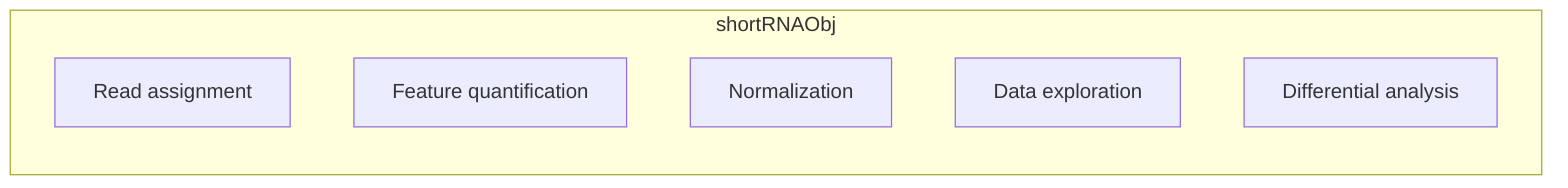 graph LR

subgraph shortRNAObj
ra[Read assignment]
fq[Feature quantification]
nrm[Normalization]
dea[Data exploration]
de[Differential analysis]
end